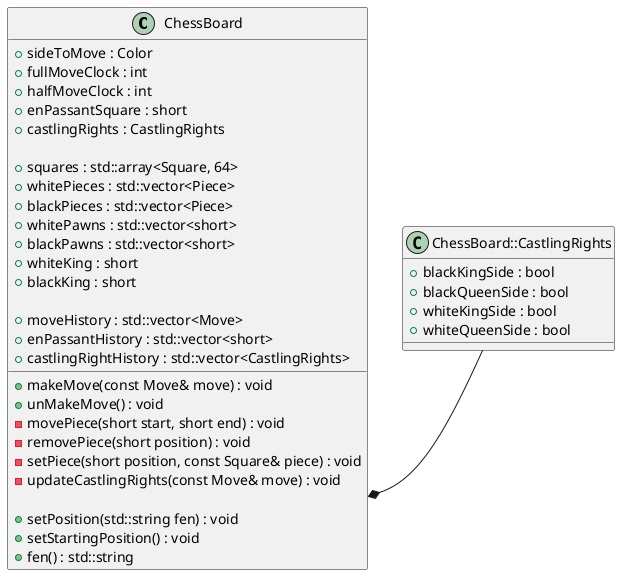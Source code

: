@startuml

skinparam backgroundcolor transparent

/' Objects '/

class ChessBoard {
	+sideToMove : Color
	+fullMoveClock : int
	+halfMoveClock : int
	+enPassantSquare : short
	+castlingRights : CastlingRights

    +squares : std::array<Square, 64>
	+whitePieces : std::vector<Piece>
	+blackPieces : std::vector<Piece>
	+whitePawns : std::vector<short>
	+blackPawns : std::vector<short>
	+whiteKing : short
	+blackKing : short

	+moveHistory : std::vector<Move>
	+enPassantHistory : std::vector<short>
    +castlingRightHistory : std::vector<CastlingRights>

	+makeMove(const Move& move) : void
	+unMakeMove() : void
	-movePiece(short start, short end) : void
	-removePiece(short position) : void
	-setPiece(short position, const Square& piece) : void
	-updateCastlingRights(const Move& move) : void

	+setPosition(std::string fen) : void
	+setStartingPosition() : void
	+fen() : std::string

}


class ChessBoard::CastlingRights {
	+blackKingSide : bool
	+blackQueenSide : bool
	+whiteKingSide : bool
	+whiteQueenSide : bool
}

ChessBoard *-- ChessBoard::CastlingRights
ChessBoard -[hidden]> ChessBoard::CastlingRights

@enduml
